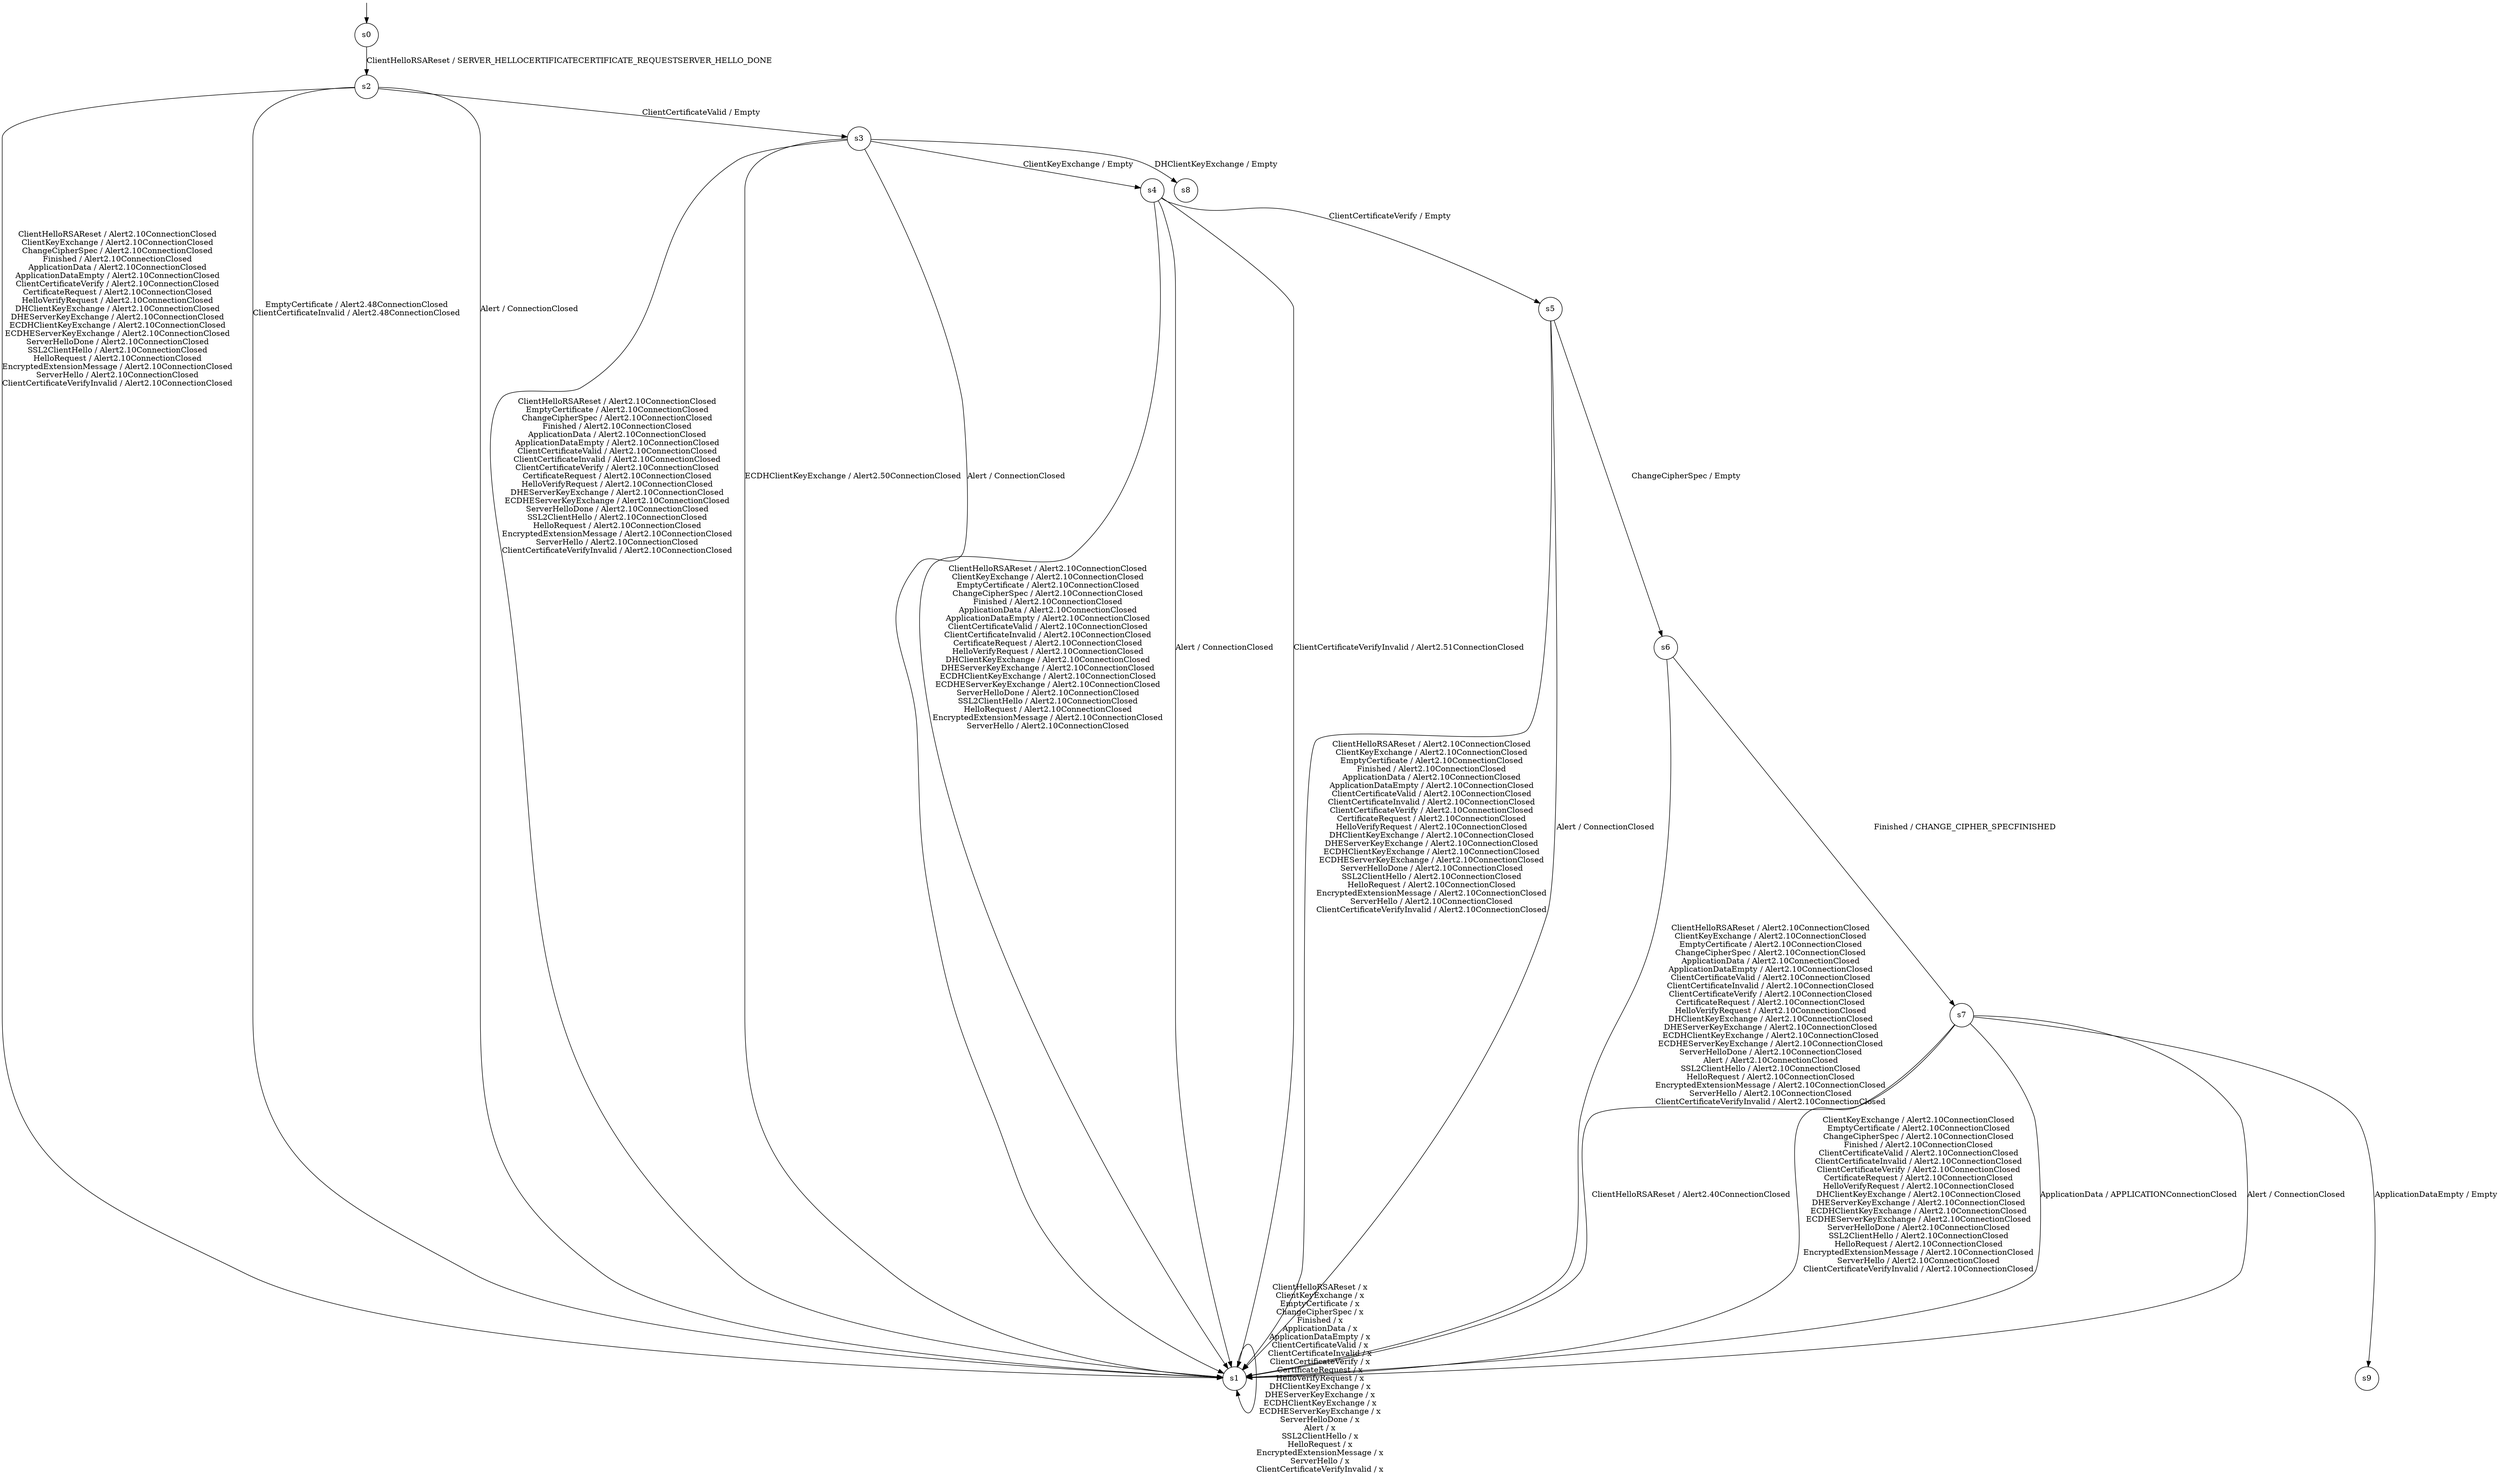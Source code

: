 digraph g {

	s0 [shape="circle" label="s0"];
	s1 [shape="circle" label="s1"];
	s2 [shape="circle" label="s2"];
	s3 [shape="circle" label="s3"];
	s4 [shape="circle" label="s4"];
	s5 [shape="circle" label="s5"];
	s6 [shape="circle" label="s6"];
	s7 [shape="circle" label="s7"];
	s8 [shape="circle" label="s8"];
	s9 [shape="circle" label="s9"];

__start0 [label="" shape="none" width="0" height="0"];
__start0 -> s0;

	s0 -> s2 [label="ClientHelloRSAReset / SERVER_HELLOCERTIFICATECERTIFICATE_REQUESTSERVER_HELLO_DONE\n"];
	s1 -> s1 [label="ClientHelloRSAReset / x\nClientKeyExchange / x\nEmptyCertificate / x\nChangeCipherSpec / x\nFinished / x\nApplicationData / x\nApplicationDataEmpty / x\nClientCertificateValid / x\nClientCertificateInvalid / x\nClientCertificateVerify / x\nCertificateRequest / x\nHelloVerifyRequest / x\nDHClientKeyExchange / x\nDHEServerKeyExchange / x\nECDHClientKeyExchange / x\nECDHEServerKeyExchange / x\nServerHelloDone / x\nAlert / x\nSSL2ClientHello / x\nHelloRequest / x\nEncryptedExtensionMessage / x\nServerHello / x\nClientCertificateVerifyInvalid / x\n"];
	s2 -> s1 [label="ClientHelloRSAReset / Alert2.10ConnectionClosed\nClientKeyExchange / Alert2.10ConnectionClosed\nChangeCipherSpec / Alert2.10ConnectionClosed\nFinished / Alert2.10ConnectionClosed\nApplicationData / Alert2.10ConnectionClosed\nApplicationDataEmpty / Alert2.10ConnectionClosed\nClientCertificateVerify / Alert2.10ConnectionClosed\nCertificateRequest / Alert2.10ConnectionClosed\nHelloVerifyRequest / Alert2.10ConnectionClosed\nDHClientKeyExchange / Alert2.10ConnectionClosed\nDHEServerKeyExchange / Alert2.10ConnectionClosed\nECDHClientKeyExchange / Alert2.10ConnectionClosed\nECDHEServerKeyExchange / Alert2.10ConnectionClosed\nServerHelloDone / Alert2.10ConnectionClosed\nSSL2ClientHello / Alert2.10ConnectionClosed\nHelloRequest / Alert2.10ConnectionClosed\nEncryptedExtensionMessage / Alert2.10ConnectionClosed\nServerHello / Alert2.10ConnectionClosed\nClientCertificateVerifyInvalid / Alert2.10ConnectionClosed\n"];
	s2 -> s1 [label="EmptyCertificate / Alert2.48ConnectionClosed\nClientCertificateInvalid / Alert2.48ConnectionClosed\n"];
	s2 -> s3 [label="ClientCertificateValid / Empty\n"];
	s2 -> s1 [label="Alert / ConnectionClosed\n"];
	s3 -> s1 [label="ClientHelloRSAReset / Alert2.10ConnectionClosed\nEmptyCertificate / Alert2.10ConnectionClosed\nChangeCipherSpec / Alert2.10ConnectionClosed\nFinished / Alert2.10ConnectionClosed\nApplicationData / Alert2.10ConnectionClosed\nApplicationDataEmpty / Alert2.10ConnectionClosed\nClientCertificateValid / Alert2.10ConnectionClosed\nClientCertificateInvalid / Alert2.10ConnectionClosed\nClientCertificateVerify / Alert2.10ConnectionClosed\nCertificateRequest / Alert2.10ConnectionClosed\nHelloVerifyRequest / Alert2.10ConnectionClosed\nDHEServerKeyExchange / Alert2.10ConnectionClosed\nECDHEServerKeyExchange / Alert2.10ConnectionClosed\nServerHelloDone / Alert2.10ConnectionClosed\nSSL2ClientHello / Alert2.10ConnectionClosed\nHelloRequest / Alert2.10ConnectionClosed\nEncryptedExtensionMessage / Alert2.10ConnectionClosed\nServerHello / Alert2.10ConnectionClosed\nClientCertificateVerifyInvalid / Alert2.10ConnectionClosed\n"];
	s3 -> s4 [label="ClientKeyExchange / Empty\n"];
	s3 -> s8 [label="DHClientKeyExchange / Empty\n"];
	s3 -> s1 [label="ECDHClientKeyExchange / Alert2.50ConnectionClosed\n"];
	s3 -> s1 [label="Alert / ConnectionClosed\n"];
	s4 -> s1 [label="ClientHelloRSAReset / Alert2.10ConnectionClosed\nClientKeyExchange / Alert2.10ConnectionClosed\nEmptyCertificate / Alert2.10ConnectionClosed\nChangeCipherSpec / Alert2.10ConnectionClosed\nFinished / Alert2.10ConnectionClosed\nApplicationData / Alert2.10ConnectionClosed\nApplicationDataEmpty / Alert2.10ConnectionClosed\nClientCertificateValid / Alert2.10ConnectionClosed\nClientCertificateInvalid / Alert2.10ConnectionClosed\nCertificateRequest / Alert2.10ConnectionClosed\nHelloVerifyRequest / Alert2.10ConnectionClosed\nDHClientKeyExchange / Alert2.10ConnectionClosed\nDHEServerKeyExchange / Alert2.10ConnectionClosed\nECDHClientKeyExchange / Alert2.10ConnectionClosed\nECDHEServerKeyExchange / Alert2.10ConnectionClosed\nServerHelloDone / Alert2.10ConnectionClosed\nSSL2ClientHello / Alert2.10ConnectionClosed\nHelloRequest / Alert2.10ConnectionClosed\nEncryptedExtensionMessage / Alert2.10ConnectionClosed\nServerHello / Alert2.10ConnectionClosed\n"];
	s4 -> s5 [label="ClientCertificateVerify / Empty\n"];
	s4 -> s1 [label="Alert / ConnectionClosed\n"];
	s4 -> s1 [label="ClientCertificateVerifyInvalid / Alert2.51ConnectionClosed\n"];
	s5 -> s1 [label="ClientHelloRSAReset / Alert2.10ConnectionClosed\nClientKeyExchange / Alert2.10ConnectionClosed\nEmptyCertificate / Alert2.10ConnectionClosed\nFinished / Alert2.10ConnectionClosed\nApplicationData / Alert2.10ConnectionClosed\nApplicationDataEmpty / Alert2.10ConnectionClosed\nClientCertificateValid / Alert2.10ConnectionClosed\nClientCertificateInvalid / Alert2.10ConnectionClosed\nClientCertificateVerify / Alert2.10ConnectionClosed\nCertificateRequest / Alert2.10ConnectionClosed\nHelloVerifyRequest / Alert2.10ConnectionClosed\nDHClientKeyExchange / Alert2.10ConnectionClosed\nDHEServerKeyExchange / Alert2.10ConnectionClosed\nECDHClientKeyExchange / Alert2.10ConnectionClosed\nECDHEServerKeyExchange / Alert2.10ConnectionClosed\nServerHelloDone / Alert2.10ConnectionClosed\nSSL2ClientHello / Alert2.10ConnectionClosed\nHelloRequest / Alert2.10ConnectionClosed\nEncryptedExtensionMessage / Alert2.10ConnectionClosed\nServerHello / Alert2.10ConnectionClosed\nClientCertificateVerifyInvalid / Alert2.10ConnectionClosed\n"];
	s5 -> s6 [label="ChangeCipherSpec / Empty\n"];
	s5 -> s1 [label="Alert / ConnectionClosed\n"];
	s6 -> s1 [label="ClientHelloRSAReset / Alert2.10ConnectionClosed\nClientKeyExchange / Alert2.10ConnectionClosed\nEmptyCertificate / Alert2.10ConnectionClosed\nChangeCipherSpec / Alert2.10ConnectionClosed\nApplicationData / Alert2.10ConnectionClosed\nApplicationDataEmpty / Alert2.10ConnectionClosed\nClientCertificateValid / Alert2.10ConnectionClosed\nClientCertificateInvalid / Alert2.10ConnectionClosed\nClientCertificateVerify / Alert2.10ConnectionClosed\nCertificateRequest / Alert2.10ConnectionClosed\nHelloVerifyRequest / Alert2.10ConnectionClosed\nDHClientKeyExchange / Alert2.10ConnectionClosed\nDHEServerKeyExchange / Alert2.10ConnectionClosed\nECDHClientKeyExchange / Alert2.10ConnectionClosed\nECDHEServerKeyExchange / Alert2.10ConnectionClosed\nServerHelloDone / Alert2.10ConnectionClosed\nAlert / Alert2.10ConnectionClosed\nSSL2ClientHello / Alert2.10ConnectionClosed\nHelloRequest / Alert2.10ConnectionClosed\nEncryptedExtensionMessage / Alert2.10ConnectionClosed\nServerHello / Alert2.10ConnectionClosed\nClientCertificateVerifyInvalid / Alert2.10ConnectionClosed\n"];
	s6 -> s7 [label="Finished / CHANGE_CIPHER_SPECFINISHED\n"];
	s7 -> s1 [label="ClientHelloRSAReset / Alert2.40ConnectionClosed\n"];
	s7 -> s1 [label="ClientKeyExchange / Alert2.10ConnectionClosed\nEmptyCertificate / Alert2.10ConnectionClosed\nChangeCipherSpec / Alert2.10ConnectionClosed\nFinished / Alert2.10ConnectionClosed\nClientCertificateValid / Alert2.10ConnectionClosed\nClientCertificateInvalid / Alert2.10ConnectionClosed\nClientCertificateVerify / Alert2.10ConnectionClosed\nCertificateRequest / Alert2.10ConnectionClosed\nHelloVerifyRequest / Alert2.10ConnectionClosed\nDHClientKeyExchange / Alert2.10ConnectionClosed\nDHEServerKeyExchange / Alert2.10ConnectionClosed\nECDHClientKeyExchange / Alert2.10ConnectionClosed\nECDHEServerKeyExchange / Alert2.10ConnectionClosed\nServerHelloDone / Alert2.10ConnectionClosed\nSSL2ClientHello / Alert2.10ConnectionClosed\nHelloRequest / Alert2.10ConnectionClosed\nEncryptedExtensionMessage / Alert2.10ConnectionClosed\nServerHello / Alert2.10ConnectionClosed\nClientCertificateVerifyInvalid / Alert2.10ConnectionClosed\n"];
	s7 -> s1 [label="ApplicationData / APPLICATIONConnectionClosed\n"];
	s7 -> s9 [label="ApplicationDataEmpty / Empty\n"];
	s7 -> s1 [label="Alert / ConnectionClosed\n"];
}
